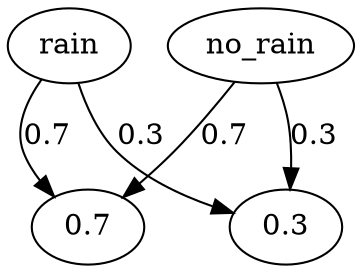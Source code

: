 digraph  {
rain;
no_rain;
"0.7";
"0.3";
rain -> "0.7"  [key=0, weight="0.7", label="0.7"];
rain -> "0.3"  [key=0, weight="0.3", label="0.3"];
no_rain -> "0.3"  [key=0, weight="0.3", label="0.3"];
no_rain -> "0.7"  [key=0, weight="0.7", label="0.7"];
}

